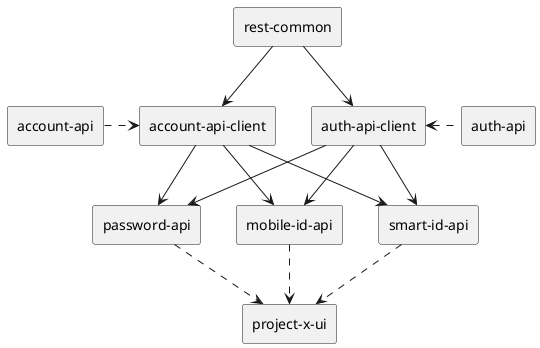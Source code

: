 @startuml project-x

skinparam monochrome true
skinparam componentStyle rectangle

[rest-common] as RestCommon
[account-api-client] as AccountApiClient
[auth-api-client] as AuthApiClient
[auth-api] as AuthApi
[account-api] as AccountApi
[password-api] as PasswordApi
[mobile-id-api] as MobileIdApi
[smart-id-api] as SmartIdApi
[project-x-ui] as UI

[AccountApiClient] <-up- [RestCommon]
[AuthApiClient] <-up- [RestCommon]

[PasswordApi] ..> UI
[MobileIdApi] ..> UI
[SmartIdApi] ..> UI

[AuthApi] .left.> [AuthApiClient]
[AccountApi] .right.> [AccountApiClient]

[AuthApiClient] --> [PasswordApi]
[AuthApiClient] --> [MobileIdApi]
[AuthApiClient] --> [SmartIdApi]

[AccountApiClient] --> [PasswordApi]
[AccountApiClient] --> [MobileIdApi]
[AccountApiClient] --> [SmartIdApi]

@enduml